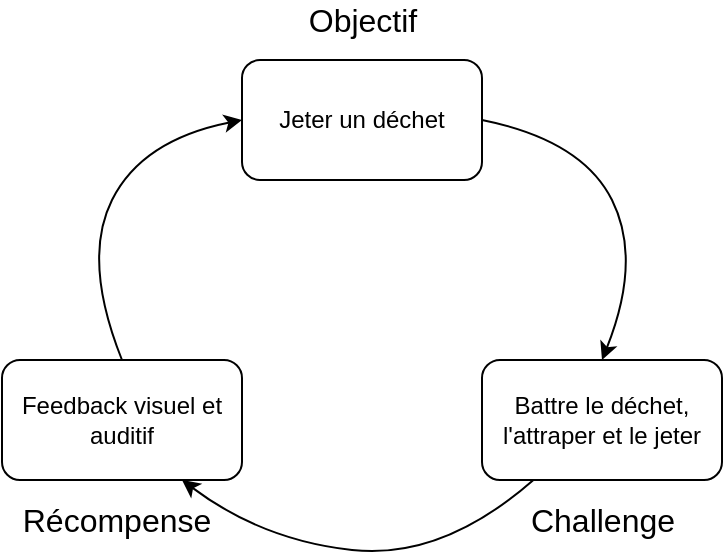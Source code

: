 <mxfile version="12.5.5" type="device"><diagram id="FWyUo1vmZblDd5MPBxmW" name="Page-1"><mxGraphModel dx="1408" dy="748" grid="1" gridSize="10" guides="1" tooltips="1" connect="1" arrows="1" fold="1" page="1" pageScale="1" pageWidth="827" pageHeight="1169" math="0" shadow="0"><root><mxCell id="0"/><mxCell id="1" parent="0"/><mxCell id="P1thXSk-kyA9XUaVJ_8L-1" value="Jeter un déchet" style="rounded=1;whiteSpace=wrap;html=1;" vertex="1" parent="1"><mxGeometry x="360" y="140" width="120" height="60" as="geometry"/></mxCell><mxCell id="P1thXSk-kyA9XUaVJ_8L-2" value="Battre le déchet, l'attraper et le jeter" style="rounded=1;whiteSpace=wrap;html=1;" vertex="1" parent="1"><mxGeometry x="480" y="290" width="120" height="60" as="geometry"/></mxCell><mxCell id="P1thXSk-kyA9XUaVJ_8L-3" value="Feedback visuel et auditif" style="rounded=1;whiteSpace=wrap;html=1;" vertex="1" parent="1"><mxGeometry x="240" y="290" width="120" height="60" as="geometry"/></mxCell><mxCell id="P1thXSk-kyA9XUaVJ_8L-4" value="" style="curved=1;endArrow=classic;html=1;exitX=1;exitY=0.5;exitDx=0;exitDy=0;entryX=0.5;entryY=0;entryDx=0;entryDy=0;" edge="1" parent="1" source="P1thXSk-kyA9XUaVJ_8L-1" target="P1thXSk-kyA9XUaVJ_8L-2"><mxGeometry width="50" height="50" relative="1" as="geometry"><mxPoint x="240" y="420" as="sourcePoint"/><mxPoint x="290" y="370" as="targetPoint"/><Array as="points"><mxPoint x="530" y="180"/><mxPoint x="560" y="240"/></Array></mxGeometry></mxCell><mxCell id="P1thXSk-kyA9XUaVJ_8L-5" value="" style="curved=1;endArrow=classic;html=1;entryX=0.75;entryY=1;entryDx=0;entryDy=0;" edge="1" parent="1" source="P1thXSk-kyA9XUaVJ_8L-2" target="P1thXSk-kyA9XUaVJ_8L-3"><mxGeometry width="50" height="50" relative="1" as="geometry"><mxPoint x="373" y="350" as="sourcePoint"/><mxPoint x="433" y="470" as="targetPoint"/><Array as="points"><mxPoint x="460" y="390"/><mxPoint x="370" y="380"/></Array></mxGeometry></mxCell><mxCell id="P1thXSk-kyA9XUaVJ_8L-6" value="" style="curved=1;endArrow=classic;html=1;exitX=0.5;exitY=0;exitDx=0;exitDy=0;entryX=0;entryY=0.5;entryDx=0;entryDy=0;" edge="1" parent="1" source="P1thXSk-kyA9XUaVJ_8L-3" target="P1thXSk-kyA9XUaVJ_8L-1"><mxGeometry width="50" height="50" relative="1" as="geometry"><mxPoint x="330" y="180" as="sourcePoint"/><mxPoint x="90" y="180" as="targetPoint"/><Array as="points"><mxPoint x="280" y="240"/><mxPoint x="310" y="180"/></Array></mxGeometry></mxCell><mxCell id="P1thXSk-kyA9XUaVJ_8L-7" value="&lt;font style=&quot;font-size: 16px&quot;&gt;Objectif&lt;/font&gt;" style="text;html=1;strokeColor=none;fillColor=none;align=center;verticalAlign=middle;whiteSpace=wrap;rounded=0;" vertex="1" parent="1"><mxGeometry x="387.5" y="110" width="65" height="20" as="geometry"/></mxCell><mxCell id="P1thXSk-kyA9XUaVJ_8L-8" value="&lt;font style=&quot;font-size: 16px&quot;&gt;Challenge&lt;/font&gt;" style="text;html=1;strokeColor=none;fillColor=none;align=center;verticalAlign=middle;whiteSpace=wrap;rounded=0;" vertex="1" parent="1"><mxGeometry x="497.5" y="360" width="85" height="20" as="geometry"/></mxCell><mxCell id="P1thXSk-kyA9XUaVJ_8L-9" value="&lt;font style=&quot;font-size: 16px&quot;&gt;Récompense&lt;/font&gt;" style="text;html=1;strokeColor=none;fillColor=none;align=center;verticalAlign=middle;whiteSpace=wrap;rounded=0;" vertex="1" parent="1"><mxGeometry x="250" y="360" width="95" height="20" as="geometry"/></mxCell></root></mxGraphModel></diagram></mxfile>